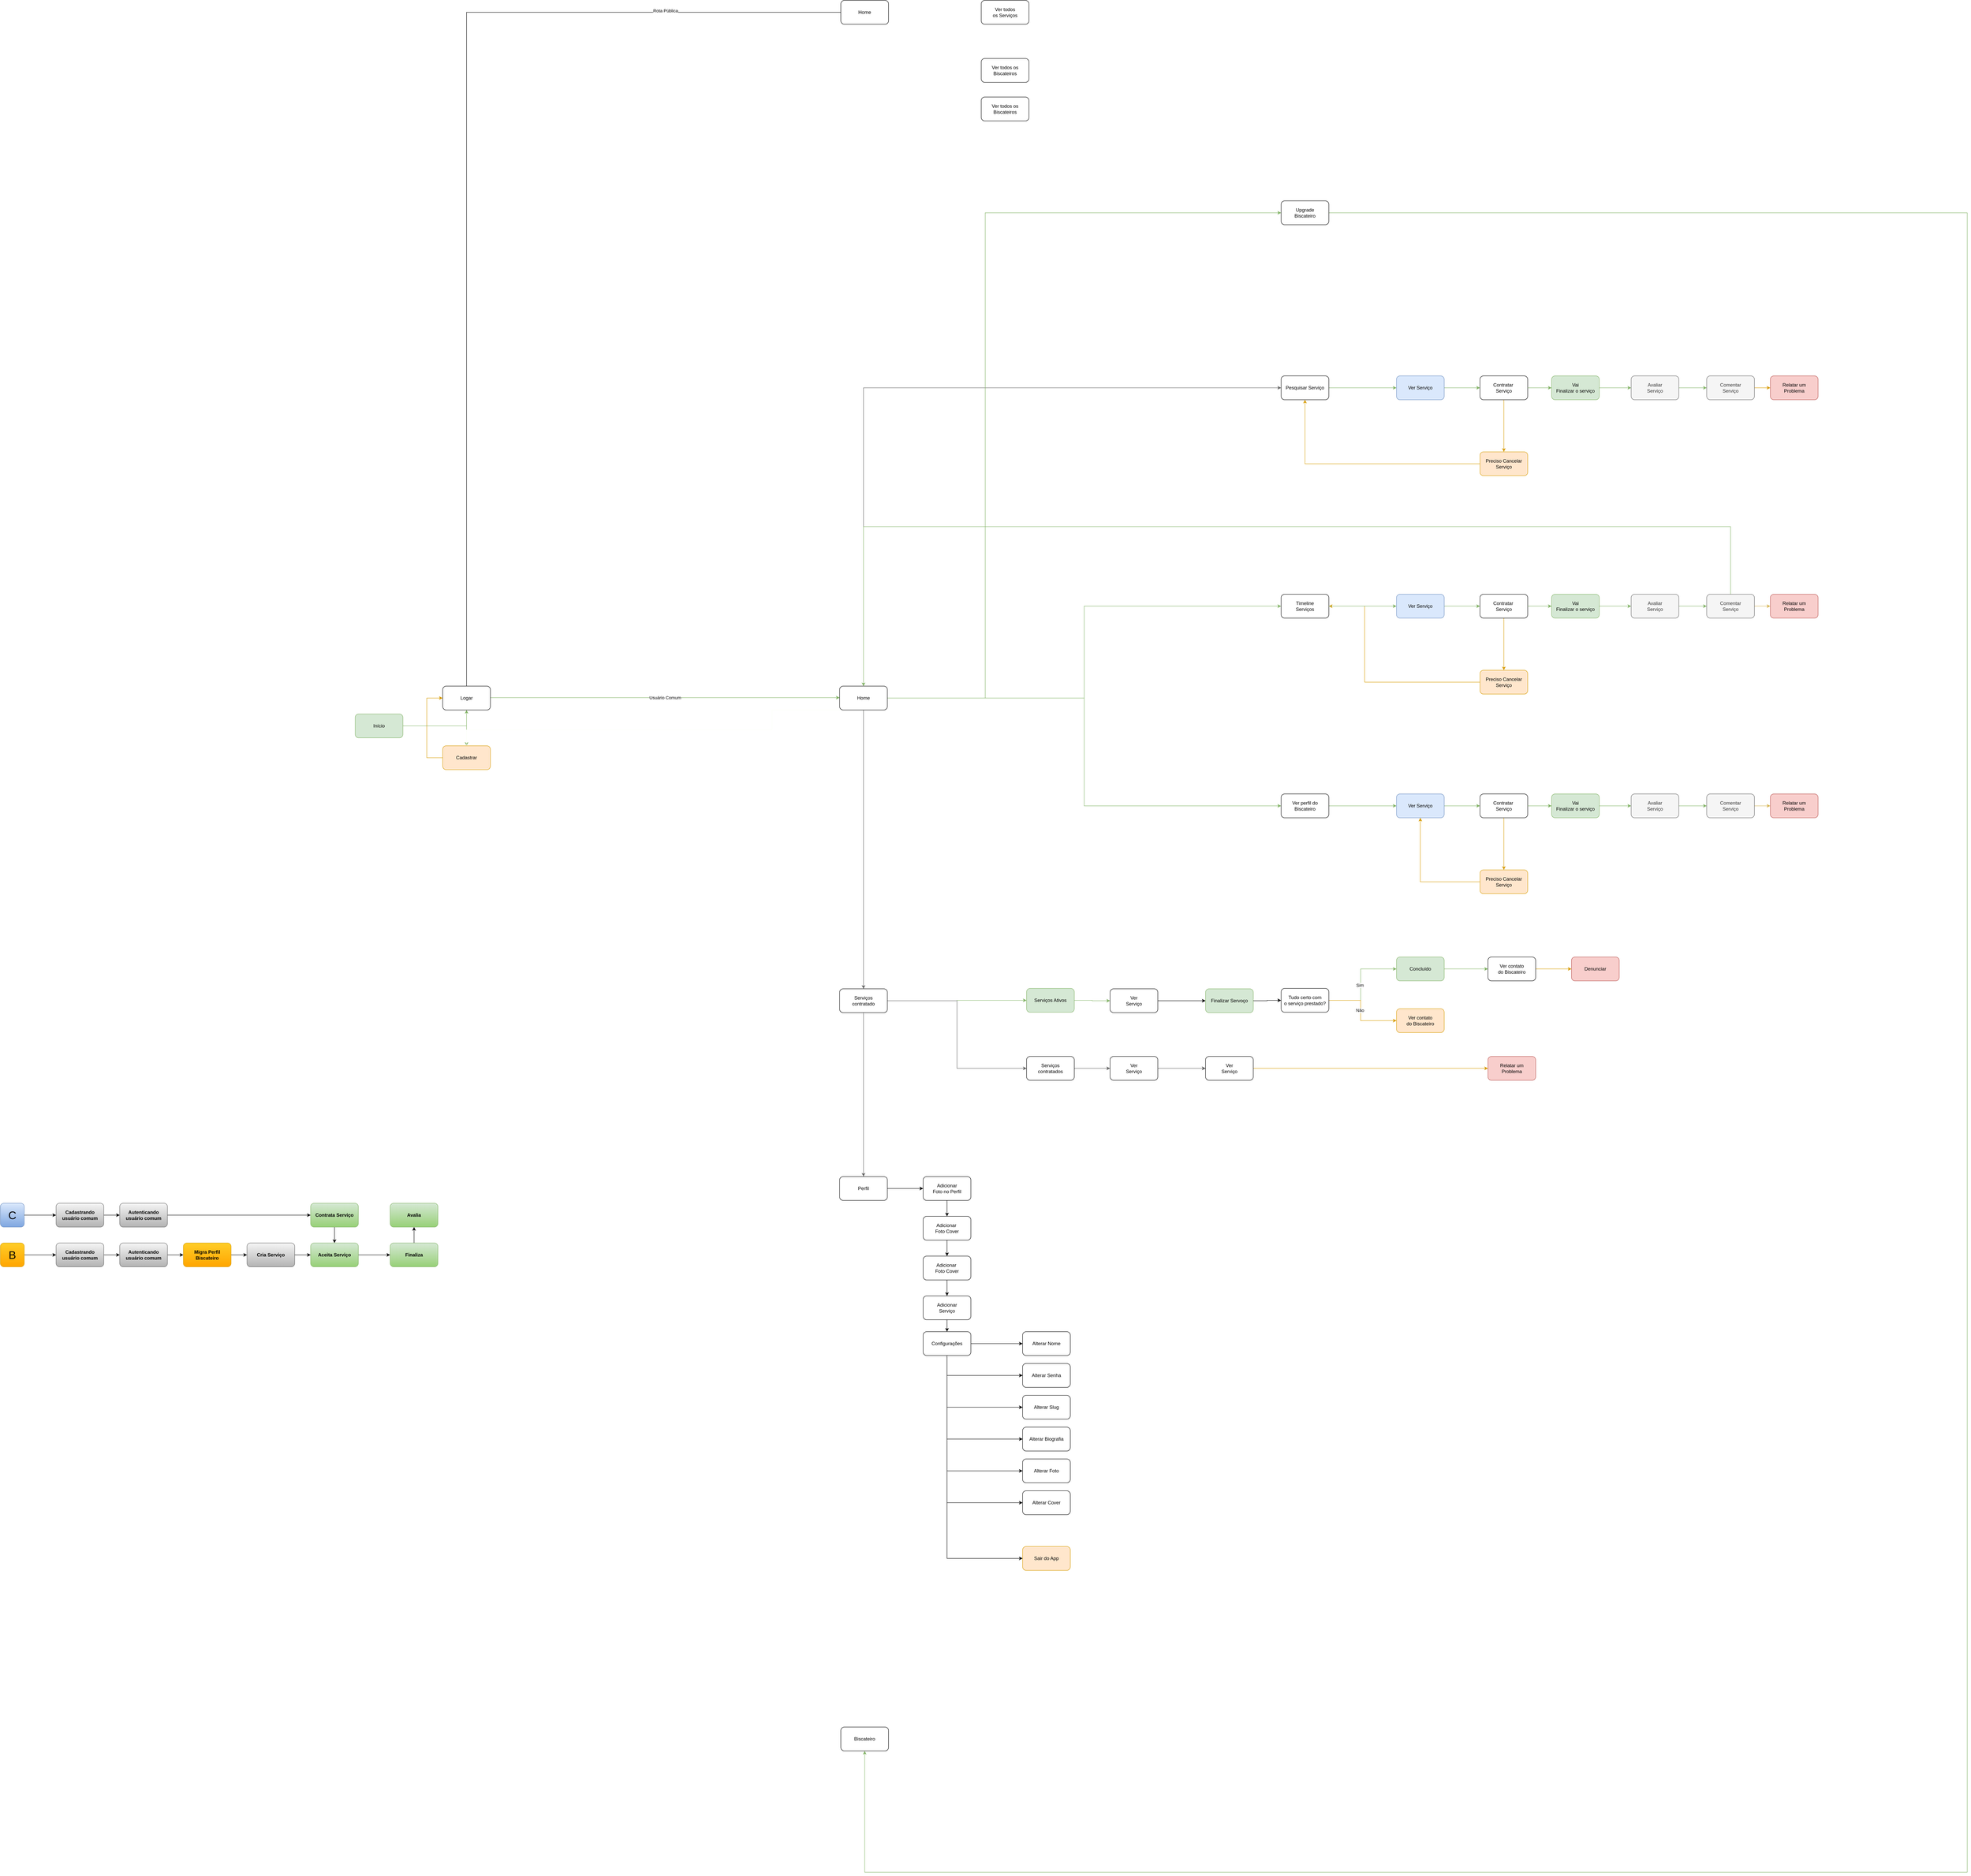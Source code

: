 <mxfile version="24.8.2">
  <diagram name="Página-1" id="fsubQwPEwLp5UiBFL4gB">
    <mxGraphModel dx="2997" dy="2297" grid="1" gridSize="10" guides="1" tooltips="1" connect="1" arrows="1" fold="1" page="0" pageScale="1" pageWidth="827" pageHeight="1169" background="#ffffff" math="0" shadow="0">
      <root>
        <mxCell id="0" />
        <mxCell id="1" parent="0" />
        <mxCell id="1jAVJrhePYpuvby0Juwp-6" style="edgeStyle=orthogonalEdgeStyle;rounded=0;orthogonalLoop=1;jettySize=auto;html=1;fillColor=#d5e8d4;strokeColor=#82b366;" edge="1" parent="1" source="1jAVJrhePYpuvby0Juwp-3" target="1jAVJrhePYpuvby0Juwp-5">
          <mxGeometry relative="1" as="geometry" />
        </mxCell>
        <mxCell id="1jAVJrhePYpuvby0Juwp-3" value="Início" style="rounded=1;whiteSpace=wrap;html=1;fillColor=#d5e8d4;strokeColor=#82b366;" vertex="1" parent="1">
          <mxGeometry x="-488" y="510" width="120" height="60" as="geometry" />
        </mxCell>
        <mxCell id="1jAVJrhePYpuvby0Juwp-8" style="edgeStyle=orthogonalEdgeStyle;rounded=0;orthogonalLoop=1;jettySize=auto;html=1;entryX=0.5;entryY=0;entryDx=0;entryDy=0;fillColor=#d5e8d4;strokeColor=#82b366;" edge="1" parent="1" source="1jAVJrhePYpuvby0Juwp-5" target="1jAVJrhePYpuvby0Juwp-7">
          <mxGeometry relative="1" as="geometry" />
        </mxCell>
        <mxCell id="1jAVJrhePYpuvby0Juwp-10" style="edgeStyle=orthogonalEdgeStyle;rounded=0;orthogonalLoop=1;jettySize=auto;html=1;fillColor=#d5e8d4;strokeColor=#82b366;" edge="1" parent="1" source="1jAVJrhePYpuvby0Juwp-5" target="1jAVJrhePYpuvby0Juwp-9">
          <mxGeometry relative="1" as="geometry">
            <Array as="points">
              <mxPoint x="460" y="469" />
              <mxPoint x="460" y="469" />
            </Array>
          </mxGeometry>
        </mxCell>
        <mxCell id="1jAVJrhePYpuvby0Juwp-154" value="Text" style="edgeLabel;html=1;align=center;verticalAlign=middle;resizable=0;points=[];" vertex="1" connectable="0" parent="1jAVJrhePYpuvby0Juwp-10">
          <mxGeometry x="-0.001" y="-2" relative="1" as="geometry">
            <mxPoint y="-4" as="offset" />
          </mxGeometry>
        </mxCell>
        <mxCell id="1jAVJrhePYpuvby0Juwp-155" value="Usuário Comum" style="edgeLabel;html=1;align=center;verticalAlign=middle;resizable=0;points=[];" vertex="1" connectable="0" parent="1jAVJrhePYpuvby0Juwp-10">
          <mxGeometry x="-0.001" relative="1" as="geometry">
            <mxPoint as="offset" />
          </mxGeometry>
        </mxCell>
        <mxCell id="1jAVJrhePYpuvby0Juwp-156" style="edgeStyle=orthogonalEdgeStyle;rounded=0;orthogonalLoop=1;jettySize=auto;html=1;entryX=0.5;entryY=1;entryDx=0;entryDy=0;" edge="1" parent="1" source="1jAVJrhePYpuvby0Juwp-5" target="1jAVJrhePYpuvby0Juwp-151">
          <mxGeometry relative="1" as="geometry">
            <Array as="points">
              <mxPoint x="-208" y="-1254" />
              <mxPoint x="793" y="-1254" />
            </Array>
          </mxGeometry>
        </mxCell>
        <mxCell id="1jAVJrhePYpuvby0Juwp-157" value="Rota Pública" style="edgeLabel;html=1;align=center;verticalAlign=middle;resizable=0;points=[];" vertex="1" connectable="0" parent="1jAVJrhePYpuvby0Juwp-156">
          <mxGeometry x="0.609" y="4" relative="1" as="geometry">
            <mxPoint x="1" as="offset" />
          </mxGeometry>
        </mxCell>
        <mxCell id="1jAVJrhePYpuvby0Juwp-5" value="Logar" style="rounded=1;whiteSpace=wrap;html=1;" vertex="1" parent="1">
          <mxGeometry x="-268" y="440" width="120" height="60" as="geometry" />
        </mxCell>
        <mxCell id="1jAVJrhePYpuvby0Juwp-46" style="edgeStyle=orthogonalEdgeStyle;rounded=0;orthogonalLoop=1;jettySize=auto;html=1;fillColor=#ffe6cc;strokeColor=#d79b00;" edge="1" parent="1" source="1jAVJrhePYpuvby0Juwp-7" target="1jAVJrhePYpuvby0Juwp-5">
          <mxGeometry relative="1" as="geometry">
            <Array as="points">
              <mxPoint x="-308" y="620" />
              <mxPoint x="-308" y="470" />
            </Array>
          </mxGeometry>
        </mxCell>
        <mxCell id="1jAVJrhePYpuvby0Juwp-144" style="edgeStyle=orthogonalEdgeStyle;rounded=0;orthogonalLoop=1;jettySize=auto;html=1;entryX=0.5;entryY=1;entryDx=0;entryDy=0;strokeColor=#FBFFF7;" edge="1" parent="1" source="1jAVJrhePYpuvby0Juwp-7" target="1jAVJrhePYpuvby0Juwp-9">
          <mxGeometry relative="1" as="geometry">
            <Array as="points">
              <mxPoint x="560" y="550" />
              <mxPoint x="560" y="500" />
            </Array>
          </mxGeometry>
        </mxCell>
        <mxCell id="1jAVJrhePYpuvby0Juwp-7" value="Cadastrar" style="rounded=1;whiteSpace=wrap;html=1;fillColor=#ffe6cc;strokeColor=#d79b00;" vertex="1" parent="1">
          <mxGeometry x="-268" y="590" width="120" height="60" as="geometry" />
        </mxCell>
        <mxCell id="1jAVJrhePYpuvby0Juwp-45" style="edgeStyle=orthogonalEdgeStyle;rounded=0;orthogonalLoop=1;jettySize=auto;html=1;entryX=0;entryY=0.5;entryDx=0;entryDy=0;fillColor=#d5e8d4;strokeColor=#82b366;" edge="1" parent="1" source="1jAVJrhePYpuvby0Juwp-9" target="1jAVJrhePYpuvby0Juwp-11">
          <mxGeometry relative="1" as="geometry" />
        </mxCell>
        <mxCell id="1jAVJrhePYpuvby0Juwp-87" style="edgeStyle=orthogonalEdgeStyle;rounded=0;orthogonalLoop=1;jettySize=auto;html=1;fillColor=#f5f5f5;strokeColor=#666666;" edge="1" parent="1" source="1jAVJrhePYpuvby0Juwp-9" target="1jAVJrhePYpuvby0Juwp-73">
          <mxGeometry relative="1" as="geometry">
            <Array as="points">
              <mxPoint x="790" y="-310" />
            </Array>
          </mxGeometry>
        </mxCell>
        <mxCell id="1jAVJrhePYpuvby0Juwp-109" style="edgeStyle=orthogonalEdgeStyle;rounded=0;orthogonalLoop=1;jettySize=auto;html=1;entryX=0;entryY=0.5;entryDx=0;entryDy=0;fillColor=#d5e8d4;strokeColor=#82b366;" edge="1" parent="1" source="1jAVJrhePYpuvby0Juwp-9" target="1jAVJrhePYpuvby0Juwp-94">
          <mxGeometry relative="1" as="geometry" />
        </mxCell>
        <mxCell id="1jAVJrhePYpuvby0Juwp-114" style="edgeStyle=orthogonalEdgeStyle;rounded=0;orthogonalLoop=1;jettySize=auto;html=1;fillColor=#f5f5f5;strokeColor=#666666;" edge="1" parent="1" source="1jAVJrhePYpuvby0Juwp-9" target="1jAVJrhePYpuvby0Juwp-12">
          <mxGeometry relative="1" as="geometry" />
        </mxCell>
        <mxCell id="1jAVJrhePYpuvby0Juwp-147" style="edgeStyle=orthogonalEdgeStyle;rounded=0;orthogonalLoop=1;jettySize=auto;html=1;fillColor=#d5e8d4;strokeColor=#82b366;" edge="1" parent="1" source="1jAVJrhePYpuvby0Juwp-9" target="1jAVJrhePYpuvby0Juwp-146">
          <mxGeometry relative="1" as="geometry">
            <Array as="points">
              <mxPoint x="1096" y="470" />
              <mxPoint x="1096" y="-750" />
            </Array>
          </mxGeometry>
        </mxCell>
        <mxCell id="1jAVJrhePYpuvby0Juwp-9" value="Home" style="rounded=1;whiteSpace=wrap;html=1;" vertex="1" parent="1">
          <mxGeometry x="730" y="440" width="120" height="60" as="geometry" />
        </mxCell>
        <mxCell id="1jAVJrhePYpuvby0Juwp-11" value="Timeline&lt;div&gt;Serviços&lt;/div&gt;" style="rounded=1;whiteSpace=wrap;html=1;" vertex="1" parent="1">
          <mxGeometry x="1840" y="209" width="120" height="60" as="geometry" />
        </mxCell>
        <mxCell id="1jAVJrhePYpuvby0Juwp-44" style="edgeStyle=orthogonalEdgeStyle;rounded=0;orthogonalLoop=1;jettySize=auto;html=1;entryX=0.5;entryY=0;entryDx=0;entryDy=0;fillColor=#f5f5f5;strokeColor=#666666;" edge="1" parent="1" source="1jAVJrhePYpuvby0Juwp-12" target="1jAVJrhePYpuvby0Juwp-13">
          <mxGeometry relative="1" as="geometry" />
        </mxCell>
        <mxCell id="1jAVJrhePYpuvby0Juwp-123" style="edgeStyle=orthogonalEdgeStyle;rounded=0;orthogonalLoop=1;jettySize=auto;html=1;fillColor=#d5e8d4;strokeColor=#82b366;" edge="1" parent="1" source="1jAVJrhePYpuvby0Juwp-12" target="1jAVJrhePYpuvby0Juwp-121">
          <mxGeometry relative="1" as="geometry" />
        </mxCell>
        <mxCell id="1jAVJrhePYpuvby0Juwp-128" style="edgeStyle=orthogonalEdgeStyle;rounded=0;orthogonalLoop=1;jettySize=auto;html=1;entryX=0;entryY=0.5;entryDx=0;entryDy=0;fillColor=#f5f5f5;strokeColor=#666666;" edge="1" parent="1" source="1jAVJrhePYpuvby0Juwp-12" target="1jAVJrhePYpuvby0Juwp-122">
          <mxGeometry relative="1" as="geometry" />
        </mxCell>
        <mxCell id="1jAVJrhePYpuvby0Juwp-12" value="Serviços&lt;div&gt;contratado&lt;/div&gt;" style="rounded=1;whiteSpace=wrap;html=1;" vertex="1" parent="1">
          <mxGeometry x="730" y="1201" width="120" height="60" as="geometry" />
        </mxCell>
        <mxCell id="1jAVJrhePYpuvby0Juwp-20" style="edgeStyle=orthogonalEdgeStyle;rounded=0;orthogonalLoop=1;jettySize=auto;html=1;" edge="1" parent="1" source="1jAVJrhePYpuvby0Juwp-13" target="1jAVJrhePYpuvby0Juwp-16">
          <mxGeometry relative="1" as="geometry" />
        </mxCell>
        <mxCell id="1jAVJrhePYpuvby0Juwp-13" value="Perfil" style="rounded=1;whiteSpace=wrap;html=1;" vertex="1" parent="1">
          <mxGeometry x="730" y="1673" width="120" height="60" as="geometry" />
        </mxCell>
        <mxCell id="1jAVJrhePYpuvby0Juwp-33" style="edgeStyle=orthogonalEdgeStyle;rounded=0;orthogonalLoop=1;jettySize=auto;html=1;fillColor=#d5e8d4;strokeColor=#82b366;" edge="1" parent="1" source="1jAVJrhePYpuvby0Juwp-69" target="1jAVJrhePYpuvby0Juwp-32">
          <mxGeometry relative="1" as="geometry" />
        </mxCell>
        <mxCell id="1jAVJrhePYpuvby0Juwp-112" style="edgeStyle=orthogonalEdgeStyle;rounded=0;orthogonalLoop=1;jettySize=auto;html=1;fillColor=#ffe6cc;strokeColor=#d79b00;" edge="1" parent="1" source="1jAVJrhePYpuvby0Juwp-14" target="1jAVJrhePYpuvby0Juwp-15">
          <mxGeometry relative="1" as="geometry" />
        </mxCell>
        <mxCell id="1jAVJrhePYpuvby0Juwp-14" value="Contratar&amp;nbsp;&lt;div&gt;Serviço&lt;/div&gt;" style="rounded=1;whiteSpace=wrap;html=1;" vertex="1" parent="1">
          <mxGeometry x="2340" y="209" width="120" height="60" as="geometry" />
        </mxCell>
        <mxCell id="1jAVJrhePYpuvby0Juwp-29" style="edgeStyle=orthogonalEdgeStyle;rounded=0;orthogonalLoop=1;jettySize=auto;html=1;fillColor=#ffe6cc;strokeColor=#d79b00;" edge="1" parent="1" source="1jAVJrhePYpuvby0Juwp-15" target="1jAVJrhePYpuvby0Juwp-11">
          <mxGeometry relative="1" as="geometry">
            <Array as="points">
              <mxPoint x="2050" y="430" />
              <mxPoint x="2050" y="239" />
            </Array>
          </mxGeometry>
        </mxCell>
        <mxCell id="1jAVJrhePYpuvby0Juwp-15" value="Preciso Cancelar&lt;div&gt;Serviço&lt;/div&gt;" style="rounded=1;whiteSpace=wrap;html=1;fillColor=#ffe6cc;strokeColor=#d79b00;" vertex="1" parent="1">
          <mxGeometry x="2340" y="400" width="120" height="60" as="geometry" />
        </mxCell>
        <mxCell id="1jAVJrhePYpuvby0Juwp-16" value="Adicionar&lt;div&gt;Foto&amp;nbsp;&lt;span style=&quot;background-color: initial;&quot;&gt;no Perfil&lt;/span&gt;&lt;/div&gt;" style="rounded=1;whiteSpace=wrap;html=1;" vertex="1" parent="1">
          <mxGeometry x="940" y="1673" width="120" height="60" as="geometry" />
        </mxCell>
        <mxCell id="1jAVJrhePYpuvby0Juwp-17" value="Alterar Biografia" style="rounded=1;whiteSpace=wrap;html=1;" vertex="1" parent="1">
          <mxGeometry x="1190" y="2303" width="120" height="60" as="geometry" />
        </mxCell>
        <mxCell id="1jAVJrhePYpuvby0Juwp-19" value="Sair do App" style="rounded=1;whiteSpace=wrap;html=1;fillColor=#ffe6cc;strokeColor=#d79b00;" vertex="1" parent="1">
          <mxGeometry x="1190" y="2603" width="120" height="60" as="geometry" />
        </mxCell>
        <mxCell id="1jAVJrhePYpuvby0Juwp-24" style="edgeStyle=orthogonalEdgeStyle;rounded=0;orthogonalLoop=1;jettySize=auto;html=1;entryX=0;entryY=0.5;entryDx=0;entryDy=0;fillColor=#d5e8d4;strokeColor=#82b366;" edge="1" parent="1" source="1jAVJrhePYpuvby0Juwp-71" target="1jAVJrhePYpuvby0Juwp-14">
          <mxGeometry relative="1" as="geometry">
            <mxPoint x="2260" y="239" as="targetPoint" />
          </mxGeometry>
        </mxCell>
        <mxCell id="1jAVJrhePYpuvby0Juwp-35" style="edgeStyle=orthogonalEdgeStyle;rounded=0;orthogonalLoop=1;jettySize=auto;html=1;fillColor=#d5e8d4;strokeColor=#82b366;" edge="1" parent="1" source="1jAVJrhePYpuvby0Juwp-32" target="1jAVJrhePYpuvby0Juwp-34">
          <mxGeometry relative="1" as="geometry" />
        </mxCell>
        <mxCell id="1jAVJrhePYpuvby0Juwp-32" value="Avaliar&lt;div&gt;Serviço&lt;/div&gt;" style="rounded=1;whiteSpace=wrap;html=1;fillColor=#f5f5f5;fontColor=#333333;strokeColor=#666666;" vertex="1" parent="1">
          <mxGeometry x="2720" y="209" width="120" height="60" as="geometry" />
        </mxCell>
        <mxCell id="1jAVJrhePYpuvby0Juwp-39" style="edgeStyle=orthogonalEdgeStyle;rounded=0;orthogonalLoop=1;jettySize=auto;html=1;fillColor=#fff2cc;strokeColor=#d6b656;" edge="1" parent="1" source="1jAVJrhePYpuvby0Juwp-34" target="1jAVJrhePYpuvby0Juwp-38">
          <mxGeometry relative="1" as="geometry" />
        </mxCell>
        <mxCell id="1jAVJrhePYpuvby0Juwp-40" style="edgeStyle=orthogonalEdgeStyle;rounded=0;orthogonalLoop=1;jettySize=auto;html=1;fillColor=#d5e8d4;strokeColor=#82b366;" edge="1" parent="1" source="1jAVJrhePYpuvby0Juwp-34" target="1jAVJrhePYpuvby0Juwp-9">
          <mxGeometry relative="1" as="geometry">
            <Array as="points">
              <mxPoint x="1580" y="39" />
              <mxPoint x="570" y="39" />
            </Array>
          </mxGeometry>
        </mxCell>
        <mxCell id="1jAVJrhePYpuvby0Juwp-34" value="Comentar&lt;div&gt;Serviço&lt;/div&gt;" style="rounded=1;whiteSpace=wrap;html=1;fillColor=#f5f5f5;fontColor=#333333;strokeColor=#666666;" vertex="1" parent="1">
          <mxGeometry x="2910" y="209" width="120" height="60" as="geometry" />
        </mxCell>
        <mxCell id="1jAVJrhePYpuvby0Juwp-36" value="Relatar um&lt;div&gt;Problema&lt;/div&gt;" style="rounded=1;whiteSpace=wrap;html=1;fillColor=#f8cecc;strokeColor=#b85450;" vertex="1" parent="1">
          <mxGeometry x="2360" y="1371" width="120" height="60" as="geometry" />
        </mxCell>
        <mxCell id="1jAVJrhePYpuvby0Juwp-38" value="Relatar um&lt;div&gt;Problema&lt;/div&gt;" style="rounded=1;whiteSpace=wrap;html=1;fillColor=#f8cecc;strokeColor=#b85450;" vertex="1" parent="1">
          <mxGeometry x="3070" y="209" width="120" height="60" as="geometry" />
        </mxCell>
        <mxCell id="1jAVJrhePYpuvby0Juwp-50" style="edgeStyle=orthogonalEdgeStyle;rounded=0;orthogonalLoop=1;jettySize=auto;html=1;" edge="1" parent="1" source="1jAVJrhePYpuvby0Juwp-47" target="1jAVJrhePYpuvby0Juwp-49">
          <mxGeometry relative="1" as="geometry" />
        </mxCell>
        <mxCell id="1jAVJrhePYpuvby0Juwp-47" value="Adicionar&amp;nbsp;&lt;div&gt;Foto&amp;nbsp;&lt;span style=&quot;background-color: initial;&quot;&gt;Cover&lt;/span&gt;&lt;/div&gt;" style="rounded=1;whiteSpace=wrap;html=1;" vertex="1" parent="1">
          <mxGeometry x="940" y="1773" width="120" height="60" as="geometry" />
        </mxCell>
        <mxCell id="1jAVJrhePYpuvby0Juwp-48" style="edgeStyle=orthogonalEdgeStyle;rounded=0;orthogonalLoop=1;jettySize=auto;html=1;" edge="1" parent="1" source="1jAVJrhePYpuvby0Juwp-16">
          <mxGeometry relative="1" as="geometry">
            <mxPoint x="1000" y="1773" as="targetPoint" />
          </mxGeometry>
        </mxCell>
        <mxCell id="1jAVJrhePYpuvby0Juwp-52" style="edgeStyle=orthogonalEdgeStyle;rounded=0;orthogonalLoop=1;jettySize=auto;html=1;" edge="1" parent="1" source="1jAVJrhePYpuvby0Juwp-49" target="1jAVJrhePYpuvby0Juwp-51">
          <mxGeometry relative="1" as="geometry" />
        </mxCell>
        <mxCell id="1jAVJrhePYpuvby0Juwp-49" value="Adicionar&amp;nbsp;&lt;div&gt;Foto&amp;nbsp;&lt;span style=&quot;background-color: initial;&quot;&gt;Cover&lt;/span&gt;&lt;/div&gt;" style="rounded=1;whiteSpace=wrap;html=1;" vertex="1" parent="1">
          <mxGeometry x="940" y="1873" width="120" height="60" as="geometry" />
        </mxCell>
        <mxCell id="1jAVJrhePYpuvby0Juwp-54" style="edgeStyle=orthogonalEdgeStyle;rounded=0;orthogonalLoop=1;jettySize=auto;html=1;" edge="1" parent="1" source="1jAVJrhePYpuvby0Juwp-51" target="1jAVJrhePYpuvby0Juwp-53">
          <mxGeometry relative="1" as="geometry" />
        </mxCell>
        <mxCell id="1jAVJrhePYpuvby0Juwp-51" value="Adicionar&lt;div&gt;Serviço&lt;/div&gt;" style="rounded=1;whiteSpace=wrap;html=1;" vertex="1" parent="1">
          <mxGeometry x="940" y="1973" width="120" height="60" as="geometry" />
        </mxCell>
        <mxCell id="1jAVJrhePYpuvby0Juwp-61" style="edgeStyle=orthogonalEdgeStyle;rounded=0;orthogonalLoop=1;jettySize=auto;html=1;entryX=0;entryY=0.5;entryDx=0;entryDy=0;" edge="1" parent="1" source="1jAVJrhePYpuvby0Juwp-53" target="1jAVJrhePYpuvby0Juwp-56">
          <mxGeometry relative="1" as="geometry" />
        </mxCell>
        <mxCell id="1jAVJrhePYpuvby0Juwp-62" style="edgeStyle=orthogonalEdgeStyle;rounded=0;orthogonalLoop=1;jettySize=auto;html=1;" edge="1" parent="1" source="1jAVJrhePYpuvby0Juwp-53" target="1jAVJrhePYpuvby0Juwp-57">
          <mxGeometry relative="1" as="geometry">
            <mxPoint x="1000" y="2183" as="targetPoint" />
            <Array as="points">
              <mxPoint x="1000" y="2173" />
            </Array>
          </mxGeometry>
        </mxCell>
        <mxCell id="1jAVJrhePYpuvby0Juwp-63" style="edgeStyle=orthogonalEdgeStyle;rounded=0;orthogonalLoop=1;jettySize=auto;html=1;" edge="1" parent="1" source="1jAVJrhePYpuvby0Juwp-53" target="1jAVJrhePYpuvby0Juwp-55">
          <mxGeometry relative="1" as="geometry">
            <Array as="points">
              <mxPoint x="1000" y="2253" />
            </Array>
          </mxGeometry>
        </mxCell>
        <mxCell id="1jAVJrhePYpuvby0Juwp-64" style="edgeStyle=orthogonalEdgeStyle;rounded=0;orthogonalLoop=1;jettySize=auto;html=1;" edge="1" parent="1" source="1jAVJrhePYpuvby0Juwp-53" target="1jAVJrhePYpuvby0Juwp-17">
          <mxGeometry relative="1" as="geometry">
            <Array as="points">
              <mxPoint x="1000" y="2333" />
            </Array>
          </mxGeometry>
        </mxCell>
        <mxCell id="1jAVJrhePYpuvby0Juwp-65" style="edgeStyle=orthogonalEdgeStyle;rounded=0;orthogonalLoop=1;jettySize=auto;html=1;" edge="1" parent="1" source="1jAVJrhePYpuvby0Juwp-53" target="1jAVJrhePYpuvby0Juwp-58">
          <mxGeometry relative="1" as="geometry">
            <Array as="points">
              <mxPoint x="1000" y="2413" />
            </Array>
          </mxGeometry>
        </mxCell>
        <mxCell id="1jAVJrhePYpuvby0Juwp-66" style="edgeStyle=orthogonalEdgeStyle;rounded=0;orthogonalLoop=1;jettySize=auto;html=1;" edge="1" parent="1" source="1jAVJrhePYpuvby0Juwp-53" target="1jAVJrhePYpuvby0Juwp-59">
          <mxGeometry relative="1" as="geometry">
            <Array as="points">
              <mxPoint x="1000" y="2493" />
            </Array>
          </mxGeometry>
        </mxCell>
        <mxCell id="1jAVJrhePYpuvby0Juwp-67" style="edgeStyle=orthogonalEdgeStyle;rounded=0;orthogonalLoop=1;jettySize=auto;html=1;" edge="1" parent="1" source="1jAVJrhePYpuvby0Juwp-53" target="1jAVJrhePYpuvby0Juwp-19">
          <mxGeometry relative="1" as="geometry">
            <Array as="points">
              <mxPoint x="1000" y="2633" />
            </Array>
          </mxGeometry>
        </mxCell>
        <mxCell id="1jAVJrhePYpuvby0Juwp-53" value="Configurações" style="rounded=1;whiteSpace=wrap;html=1;" vertex="1" parent="1">
          <mxGeometry x="940" y="2063" width="120" height="60" as="geometry" />
        </mxCell>
        <mxCell id="1jAVJrhePYpuvby0Juwp-55" value="Alterar Slug" style="rounded=1;whiteSpace=wrap;html=1;" vertex="1" parent="1">
          <mxGeometry x="1190" y="2223" width="120" height="60" as="geometry" />
        </mxCell>
        <mxCell id="1jAVJrhePYpuvby0Juwp-56" value="Alterar Nome" style="rounded=1;whiteSpace=wrap;html=1;" vertex="1" parent="1">
          <mxGeometry x="1190" y="2063" width="120" height="60" as="geometry" />
        </mxCell>
        <mxCell id="1jAVJrhePYpuvby0Juwp-57" value="Alterar Senha" style="rounded=1;whiteSpace=wrap;html=1;" vertex="1" parent="1">
          <mxGeometry x="1190" y="2143" width="120" height="60" as="geometry" />
        </mxCell>
        <mxCell id="1jAVJrhePYpuvby0Juwp-58" value="Alterar Foto" style="rounded=1;whiteSpace=wrap;html=1;" vertex="1" parent="1">
          <mxGeometry x="1190" y="2383" width="120" height="60" as="geometry" />
        </mxCell>
        <mxCell id="1jAVJrhePYpuvby0Juwp-59" value="Alterar Cover" style="rounded=1;whiteSpace=wrap;html=1;" vertex="1" parent="1">
          <mxGeometry x="1190" y="2463" width="120" height="60" as="geometry" />
        </mxCell>
        <mxCell id="1jAVJrhePYpuvby0Juwp-70" value="" style="edgeStyle=orthogonalEdgeStyle;rounded=0;orthogonalLoop=1;jettySize=auto;html=1;fillColor=#d5e8d4;strokeColor=#82b366;" edge="1" parent="1" source="1jAVJrhePYpuvby0Juwp-14" target="1jAVJrhePYpuvby0Juwp-69">
          <mxGeometry relative="1" as="geometry">
            <mxPoint x="2460" y="239" as="sourcePoint" />
            <mxPoint x="2720" y="239" as="targetPoint" />
          </mxGeometry>
        </mxCell>
        <mxCell id="1jAVJrhePYpuvby0Juwp-69" value="Vai&lt;div&gt;Finalizar o serviço&lt;/div&gt;" style="rounded=1;whiteSpace=wrap;html=1;fillColor=#d5e8d4;strokeColor=#82b366;" vertex="1" parent="1">
          <mxGeometry x="2520" y="209" width="120" height="60" as="geometry" />
        </mxCell>
        <mxCell id="1jAVJrhePYpuvby0Juwp-72" value="" style="edgeStyle=orthogonalEdgeStyle;rounded=0;orthogonalLoop=1;jettySize=auto;html=1;entryX=0;entryY=0.5;entryDx=0;entryDy=0;fillColor=#d5e8d4;strokeColor=#82b366;" edge="1" parent="1" source="1jAVJrhePYpuvby0Juwp-11" target="1jAVJrhePYpuvby0Juwp-71">
          <mxGeometry relative="1" as="geometry">
            <mxPoint x="1960" y="239" as="sourcePoint" />
            <mxPoint x="2240" y="239" as="targetPoint" />
          </mxGeometry>
        </mxCell>
        <mxCell id="1jAVJrhePYpuvby0Juwp-71" value="Ver Serviço" style="rounded=1;whiteSpace=wrap;html=1;fillColor=#dae8fc;strokeColor=#6c8ebf;" vertex="1" parent="1">
          <mxGeometry x="2130" y="209" width="120" height="60" as="geometry" />
        </mxCell>
        <mxCell id="1jAVJrhePYpuvby0Juwp-89" style="edgeStyle=orthogonalEdgeStyle;rounded=0;orthogonalLoop=1;jettySize=auto;html=1;fillColor=#d5e8d4;strokeColor=#82b366;" edge="1" parent="1" source="1jAVJrhePYpuvby0Juwp-73" target="1jAVJrhePYpuvby0Juwp-86">
          <mxGeometry relative="1" as="geometry" />
        </mxCell>
        <mxCell id="1jAVJrhePYpuvby0Juwp-73" value="Pesquisar Serviço" style="rounded=1;whiteSpace=wrap;html=1;" vertex="1" parent="1">
          <mxGeometry x="1840" y="-340" width="120" height="60" as="geometry" />
        </mxCell>
        <mxCell id="1jAVJrhePYpuvby0Juwp-74" style="edgeStyle=orthogonalEdgeStyle;rounded=0;orthogonalLoop=1;jettySize=auto;html=1;fillColor=#d5e8d4;strokeColor=#82b366;" edge="1" parent="1" source="1jAVJrhePYpuvby0Juwp-85" target="1jAVJrhePYpuvby0Juwp-80">
          <mxGeometry relative="1" as="geometry" />
        </mxCell>
        <mxCell id="1jAVJrhePYpuvby0Juwp-92" style="edgeStyle=orthogonalEdgeStyle;rounded=0;orthogonalLoop=1;jettySize=auto;html=1;fillColor=#ffe6cc;strokeColor=#d79b00;" edge="1" parent="1" source="1jAVJrhePYpuvby0Juwp-75" target="1jAVJrhePYpuvby0Juwp-76">
          <mxGeometry relative="1" as="geometry" />
        </mxCell>
        <mxCell id="1jAVJrhePYpuvby0Juwp-75" value="Contratar&amp;nbsp;&lt;div&gt;Serviço&lt;/div&gt;" style="rounded=1;whiteSpace=wrap;html=1;" vertex="1" parent="1">
          <mxGeometry x="2340" y="-340" width="120" height="60" as="geometry" />
        </mxCell>
        <mxCell id="1jAVJrhePYpuvby0Juwp-90" style="edgeStyle=orthogonalEdgeStyle;rounded=0;orthogonalLoop=1;jettySize=auto;html=1;entryX=0.5;entryY=1;entryDx=0;entryDy=0;fillColor=#ffe6cc;strokeColor=#d79b00;" edge="1" parent="1" source="1jAVJrhePYpuvby0Juwp-76" target="1jAVJrhePYpuvby0Juwp-73">
          <mxGeometry relative="1" as="geometry" />
        </mxCell>
        <mxCell id="1jAVJrhePYpuvby0Juwp-76" value="Preciso Cancelar&lt;div&gt;Serviço&lt;/div&gt;" style="rounded=1;whiteSpace=wrap;html=1;fillColor=#ffe6cc;strokeColor=#d79b00;" vertex="1" parent="1">
          <mxGeometry x="2340" y="-149" width="120" height="60" as="geometry" />
        </mxCell>
        <mxCell id="1jAVJrhePYpuvby0Juwp-77" style="edgeStyle=orthogonalEdgeStyle;rounded=0;orthogonalLoop=1;jettySize=auto;html=1;entryX=0;entryY=0.5;entryDx=0;entryDy=0;fillColor=#d5e8d4;strokeColor=#82b366;" edge="1" parent="1" source="1jAVJrhePYpuvby0Juwp-86" target="1jAVJrhePYpuvby0Juwp-75">
          <mxGeometry relative="1" as="geometry">
            <mxPoint x="2260" y="-310" as="targetPoint" />
          </mxGeometry>
        </mxCell>
        <mxCell id="1jAVJrhePYpuvby0Juwp-79" style="edgeStyle=orthogonalEdgeStyle;rounded=0;orthogonalLoop=1;jettySize=auto;html=1;fillColor=#d5e8d4;strokeColor=#82b366;" edge="1" parent="1" source="1jAVJrhePYpuvby0Juwp-80" target="1jAVJrhePYpuvby0Juwp-82">
          <mxGeometry relative="1" as="geometry" />
        </mxCell>
        <mxCell id="1jAVJrhePYpuvby0Juwp-80" value="Avaliar&lt;div&gt;Serviço&lt;/div&gt;" style="rounded=1;whiteSpace=wrap;html=1;fillColor=#f5f5f5;fontColor=#333333;strokeColor=#666666;" vertex="1" parent="1">
          <mxGeometry x="2720" y="-340" width="120" height="60" as="geometry" />
        </mxCell>
        <mxCell id="1jAVJrhePYpuvby0Juwp-81" style="edgeStyle=orthogonalEdgeStyle;rounded=0;orthogonalLoop=1;jettySize=auto;html=1;fillColor=#ffe6cc;strokeColor=#d79b00;" edge="1" parent="1" source="1jAVJrhePYpuvby0Juwp-82" target="1jAVJrhePYpuvby0Juwp-83">
          <mxGeometry relative="1" as="geometry" />
        </mxCell>
        <mxCell id="1jAVJrhePYpuvby0Juwp-82" value="Comentar&lt;div&gt;Serviço&lt;/div&gt;" style="rounded=1;whiteSpace=wrap;html=1;fillColor=#f5f5f5;fontColor=#333333;strokeColor=#666666;" vertex="1" parent="1">
          <mxGeometry x="2910" y="-340" width="120" height="60" as="geometry" />
        </mxCell>
        <mxCell id="1jAVJrhePYpuvby0Juwp-83" value="Relatar um&lt;div&gt;Problema&lt;/div&gt;" style="rounded=1;whiteSpace=wrap;html=1;fillColor=#f8cecc;strokeColor=#b85450;" vertex="1" parent="1">
          <mxGeometry x="3070" y="-340" width="120" height="60" as="geometry" />
        </mxCell>
        <mxCell id="1jAVJrhePYpuvby0Juwp-84" value="" style="edgeStyle=orthogonalEdgeStyle;rounded=0;orthogonalLoop=1;jettySize=auto;html=1;fillColor=#d5e8d4;strokeColor=#82b366;" edge="1" parent="1" source="1jAVJrhePYpuvby0Juwp-75" target="1jAVJrhePYpuvby0Juwp-85">
          <mxGeometry relative="1" as="geometry">
            <mxPoint x="2460" y="-310" as="sourcePoint" />
            <mxPoint x="2720" y="-310" as="targetPoint" />
          </mxGeometry>
        </mxCell>
        <mxCell id="1jAVJrhePYpuvby0Juwp-85" value="Vai&lt;div&gt;Finalizar o serviço&lt;/div&gt;" style="rounded=1;whiteSpace=wrap;html=1;fillColor=#d5e8d4;strokeColor=#82b366;" vertex="1" parent="1">
          <mxGeometry x="2520" y="-340" width="120" height="60" as="geometry" />
        </mxCell>
        <mxCell id="1jAVJrhePYpuvby0Juwp-86" value="Ver Serviço" style="rounded=1;whiteSpace=wrap;html=1;fillColor=#dae8fc;strokeColor=#6c8ebf;" vertex="1" parent="1">
          <mxGeometry x="2130" y="-340" width="120" height="60" as="geometry" />
        </mxCell>
        <mxCell id="1jAVJrhePYpuvby0Juwp-108" style="edgeStyle=orthogonalEdgeStyle;rounded=0;orthogonalLoop=1;jettySize=auto;html=1;fillColor=#d5e8d4;strokeColor=#82b366;" edge="1" parent="1" source="1jAVJrhePYpuvby0Juwp-94" target="1jAVJrhePYpuvby0Juwp-107">
          <mxGeometry relative="1" as="geometry" />
        </mxCell>
        <mxCell id="1jAVJrhePYpuvby0Juwp-94" value="Ver perfil do Biscateiro" style="rounded=1;whiteSpace=wrap;html=1;" vertex="1" parent="1">
          <mxGeometry x="1840" y="711" width="120" height="60" as="geometry" />
        </mxCell>
        <mxCell id="1jAVJrhePYpuvby0Juwp-95" style="edgeStyle=orthogonalEdgeStyle;rounded=0;orthogonalLoop=1;jettySize=auto;html=1;fillColor=#d5e8d4;strokeColor=#82b366;" edge="1" parent="1" source="1jAVJrhePYpuvby0Juwp-106" target="1jAVJrhePYpuvby0Juwp-101">
          <mxGeometry relative="1" as="geometry" />
        </mxCell>
        <mxCell id="1jAVJrhePYpuvby0Juwp-164" style="edgeStyle=orthogonalEdgeStyle;rounded=0;orthogonalLoop=1;jettySize=auto;html=1;fillColor=#ffe6cc;strokeColor=#d79b00;" edge="1" parent="1" source="1jAVJrhePYpuvby0Juwp-96" target="1jAVJrhePYpuvby0Juwp-97">
          <mxGeometry relative="1" as="geometry" />
        </mxCell>
        <mxCell id="1jAVJrhePYpuvby0Juwp-96" value="Contratar&amp;nbsp;&lt;div&gt;Serviço&lt;/div&gt;" style="rounded=1;whiteSpace=wrap;html=1;" vertex="1" parent="1">
          <mxGeometry x="2340" y="711" width="120" height="60" as="geometry" />
        </mxCell>
        <mxCell id="1jAVJrhePYpuvby0Juwp-163" style="edgeStyle=orthogonalEdgeStyle;rounded=0;orthogonalLoop=1;jettySize=auto;html=1;fillColor=#ffe6cc;strokeColor=#d79b00;" edge="1" parent="1" source="1jAVJrhePYpuvby0Juwp-97" target="1jAVJrhePYpuvby0Juwp-107">
          <mxGeometry relative="1" as="geometry" />
        </mxCell>
        <mxCell id="1jAVJrhePYpuvby0Juwp-97" value="Preciso Cancelar&lt;div&gt;Serviço&lt;/div&gt;" style="rounded=1;whiteSpace=wrap;html=1;fillColor=#ffe6cc;strokeColor=#d79b00;" vertex="1" parent="1">
          <mxGeometry x="2340" y="902" width="120" height="60" as="geometry" />
        </mxCell>
        <mxCell id="1jAVJrhePYpuvby0Juwp-98" style="edgeStyle=orthogonalEdgeStyle;rounded=0;orthogonalLoop=1;jettySize=auto;html=1;entryX=0;entryY=0.5;entryDx=0;entryDy=0;fillColor=#d5e8d4;strokeColor=#82b366;" edge="1" parent="1" source="1jAVJrhePYpuvby0Juwp-107" target="1jAVJrhePYpuvby0Juwp-96">
          <mxGeometry relative="1" as="geometry">
            <mxPoint x="2260" y="741" as="targetPoint" />
          </mxGeometry>
        </mxCell>
        <mxCell id="1jAVJrhePYpuvby0Juwp-100" style="edgeStyle=orthogonalEdgeStyle;rounded=0;orthogonalLoop=1;jettySize=auto;html=1;fillColor=#d5e8d4;strokeColor=#82b366;" edge="1" parent="1" source="1jAVJrhePYpuvby0Juwp-101" target="1jAVJrhePYpuvby0Juwp-103">
          <mxGeometry relative="1" as="geometry" />
        </mxCell>
        <mxCell id="1jAVJrhePYpuvby0Juwp-101" value="Avaliar&lt;div&gt;Serviço&lt;/div&gt;" style="rounded=1;whiteSpace=wrap;html=1;fillColor=#f5f5f5;fontColor=#333333;strokeColor=#666666;" vertex="1" parent="1">
          <mxGeometry x="2720" y="711" width="120" height="60" as="geometry" />
        </mxCell>
        <mxCell id="1jAVJrhePYpuvby0Juwp-102" style="edgeStyle=orthogonalEdgeStyle;rounded=0;orthogonalLoop=1;jettySize=auto;html=1;fillColor=#fff2cc;strokeColor=#d6b656;" edge="1" parent="1" source="1jAVJrhePYpuvby0Juwp-103" target="1jAVJrhePYpuvby0Juwp-104">
          <mxGeometry relative="1" as="geometry" />
        </mxCell>
        <mxCell id="1jAVJrhePYpuvby0Juwp-103" value="Comentar&lt;div&gt;Serviço&lt;/div&gt;" style="rounded=1;whiteSpace=wrap;html=1;fillColor=#f5f5f5;fontColor=#333333;strokeColor=#666666;" vertex="1" parent="1">
          <mxGeometry x="2910" y="711" width="120" height="60" as="geometry" />
        </mxCell>
        <mxCell id="1jAVJrhePYpuvby0Juwp-104" value="Relatar um&lt;div&gt;Problema&lt;/div&gt;" style="rounded=1;whiteSpace=wrap;html=1;fillColor=#f8cecc;strokeColor=#b85450;" vertex="1" parent="1">
          <mxGeometry x="3070" y="711" width="120" height="60" as="geometry" />
        </mxCell>
        <mxCell id="1jAVJrhePYpuvby0Juwp-105" value="" style="edgeStyle=orthogonalEdgeStyle;rounded=0;orthogonalLoop=1;jettySize=auto;html=1;fillColor=#d5e8d4;strokeColor=#82b366;" edge="1" parent="1" source="1jAVJrhePYpuvby0Juwp-96" target="1jAVJrhePYpuvby0Juwp-106">
          <mxGeometry relative="1" as="geometry">
            <mxPoint x="2460" y="741" as="sourcePoint" />
            <mxPoint x="2720" y="741" as="targetPoint" />
          </mxGeometry>
        </mxCell>
        <mxCell id="1jAVJrhePYpuvby0Juwp-106" value="Vai&lt;div&gt;Finalizar o serviço&lt;/div&gt;" style="rounded=1;whiteSpace=wrap;html=1;fillColor=#d5e8d4;strokeColor=#82b366;" vertex="1" parent="1">
          <mxGeometry x="2520" y="711" width="120" height="60" as="geometry" />
        </mxCell>
        <mxCell id="1jAVJrhePYpuvby0Juwp-107" value="Ver Serviço" style="rounded=1;whiteSpace=wrap;html=1;fillColor=#dae8fc;strokeColor=#6c8ebf;" vertex="1" parent="1">
          <mxGeometry x="2130" y="711" width="120" height="60" as="geometry" />
        </mxCell>
        <mxCell id="1jAVJrhePYpuvby0Juwp-130" style="edgeStyle=orthogonalEdgeStyle;rounded=0;orthogonalLoop=1;jettySize=auto;html=1;" edge="1" parent="1" source="1jAVJrhePYpuvby0Juwp-115" target="1jAVJrhePYpuvby0Juwp-116">
          <mxGeometry relative="1" as="geometry" />
        </mxCell>
        <mxCell id="1jAVJrhePYpuvby0Juwp-132" value="" style="edgeStyle=orthogonalEdgeStyle;rounded=0;orthogonalLoop=1;jettySize=auto;html=1;fillColor=#f5f5f5;strokeColor=#666666;" edge="1" parent="1" source="1jAVJrhePYpuvby0Juwp-115" target="1jAVJrhePYpuvby0Juwp-116">
          <mxGeometry relative="1" as="geometry" />
        </mxCell>
        <mxCell id="1jAVJrhePYpuvby0Juwp-115" value="Ver&lt;div&gt;Serviço&lt;/div&gt;" style="rounded=1;whiteSpace=wrap;html=1;" vertex="1" parent="1">
          <mxGeometry x="1410" y="1371" width="120" height="60" as="geometry" />
        </mxCell>
        <mxCell id="1jAVJrhePYpuvby0Juwp-131" style="edgeStyle=orthogonalEdgeStyle;rounded=0;orthogonalLoop=1;jettySize=auto;html=1;fillColor=#ffe6cc;strokeColor=#d79b00;" edge="1" parent="1" source="1jAVJrhePYpuvby0Juwp-116" target="1jAVJrhePYpuvby0Juwp-36">
          <mxGeometry relative="1" as="geometry" />
        </mxCell>
        <mxCell id="1jAVJrhePYpuvby0Juwp-116" value="Ver&lt;div&gt;Serviço&lt;/div&gt;" style="rounded=1;whiteSpace=wrap;html=1;" vertex="1" parent="1">
          <mxGeometry x="1650" y="1371" width="120" height="60" as="geometry" />
        </mxCell>
        <mxCell id="1jAVJrhePYpuvby0Juwp-141" style="edgeStyle=orthogonalEdgeStyle;rounded=0;orthogonalLoop=1;jettySize=auto;html=1;fillColor=#ffe6cc;strokeColor=#d79b00;" edge="1" parent="1" source="1jAVJrhePYpuvby0Juwp-117" target="1jAVJrhePYpuvby0Juwp-140">
          <mxGeometry relative="1" as="geometry" />
        </mxCell>
        <mxCell id="1jAVJrhePYpuvby0Juwp-117" value="Ver contato&lt;div&gt;do Biscateiro&lt;/div&gt;" style="rounded=1;whiteSpace=wrap;html=1;" vertex="1" parent="1">
          <mxGeometry x="2360" y="1121" width="120" height="60" as="geometry" />
        </mxCell>
        <mxCell id="1jAVJrhePYpuvby0Juwp-125" style="edgeStyle=orthogonalEdgeStyle;rounded=0;orthogonalLoop=1;jettySize=auto;html=1;entryX=0;entryY=0.5;entryDx=0;entryDy=0;" edge="1" parent="1" source="1jAVJrhePYpuvby0Juwp-118" target="1jAVJrhePYpuvby0Juwp-119">
          <mxGeometry relative="1" as="geometry" />
        </mxCell>
        <mxCell id="1jAVJrhePYpuvby0Juwp-118" value="Ver&lt;div&gt;Serviço&lt;/div&gt;" style="rounded=1;whiteSpace=wrap;html=1;" vertex="1" parent="1">
          <mxGeometry x="1410" y="1201" width="120" height="60" as="geometry" />
        </mxCell>
        <mxCell id="1jAVJrhePYpuvby0Juwp-126" style="edgeStyle=orthogonalEdgeStyle;rounded=0;orthogonalLoop=1;jettySize=auto;html=1;fillColor=#d5e8d4;strokeColor=#82b366;" edge="1" parent="1" source="1jAVJrhePYpuvby0Juwp-133" target="1jAVJrhePYpuvby0Juwp-120">
          <mxGeometry relative="1" as="geometry">
            <Array as="points">
              <mxPoint x="2040" y="1230" />
              <mxPoint x="2040" y="1151" />
            </Array>
          </mxGeometry>
        </mxCell>
        <mxCell id="1jAVJrhePYpuvby0Juwp-135" value="Sim" style="edgeLabel;html=1;align=center;verticalAlign=middle;resizable=0;points=[];" vertex="1" connectable="0" parent="1jAVJrhePYpuvby0Juwp-126">
          <mxGeometry x="-0.052" y="2" relative="1" as="geometry">
            <mxPoint as="offset" />
          </mxGeometry>
        </mxCell>
        <mxCell id="1jAVJrhePYpuvby0Juwp-119" value="Finalizar Servoço" style="rounded=1;whiteSpace=wrap;html=1;fillColor=#d5e8d4;strokeColor=#82b366;" vertex="1" parent="1">
          <mxGeometry x="1650" y="1201" width="120" height="60" as="geometry" />
        </mxCell>
        <mxCell id="1jAVJrhePYpuvby0Juwp-127" style="edgeStyle=orthogonalEdgeStyle;rounded=0;orthogonalLoop=1;jettySize=auto;html=1;entryX=0;entryY=0.5;entryDx=0;entryDy=0;fillColor=#d5e8d4;strokeColor=#82b366;" edge="1" parent="1" source="1jAVJrhePYpuvby0Juwp-120" target="1jAVJrhePYpuvby0Juwp-117">
          <mxGeometry relative="1" as="geometry" />
        </mxCell>
        <mxCell id="1jAVJrhePYpuvby0Juwp-120" value="Concluído" style="rounded=1;whiteSpace=wrap;html=1;fillColor=#d5e8d4;strokeColor=#82b366;" vertex="1" parent="1">
          <mxGeometry x="2130" y="1121" width="120" height="60" as="geometry" />
        </mxCell>
        <mxCell id="1jAVJrhePYpuvby0Juwp-124" style="edgeStyle=orthogonalEdgeStyle;rounded=0;orthogonalLoop=1;jettySize=auto;html=1;fillColor=#d5e8d4;strokeColor=#82b366;" edge="1" parent="1" source="1jAVJrhePYpuvby0Juwp-121" target="1jAVJrhePYpuvby0Juwp-118">
          <mxGeometry relative="1" as="geometry" />
        </mxCell>
        <mxCell id="1jAVJrhePYpuvby0Juwp-121" value="Serviços Ativos" style="rounded=1;whiteSpace=wrap;html=1;fillColor=#d5e8d4;strokeColor=#82b366;" vertex="1" parent="1">
          <mxGeometry x="1200" y="1200" width="120" height="60" as="geometry" />
        </mxCell>
        <mxCell id="1jAVJrhePYpuvby0Juwp-129" style="edgeStyle=orthogonalEdgeStyle;rounded=0;orthogonalLoop=1;jettySize=auto;html=1;fillColor=#f5f5f5;strokeColor=#666666;" edge="1" parent="1" source="1jAVJrhePYpuvby0Juwp-122" target="1jAVJrhePYpuvby0Juwp-115">
          <mxGeometry relative="1" as="geometry" />
        </mxCell>
        <mxCell id="1jAVJrhePYpuvby0Juwp-122" value="Serviços&lt;div&gt;contratados&lt;/div&gt;" style="rounded=1;whiteSpace=wrap;html=1;" vertex="1" parent="1">
          <mxGeometry x="1200" y="1371" width="120" height="60" as="geometry" />
        </mxCell>
        <mxCell id="1jAVJrhePYpuvby0Juwp-134" value="" style="edgeStyle=orthogonalEdgeStyle;rounded=0;orthogonalLoop=1;jettySize=auto;html=1;" edge="1" parent="1" source="1jAVJrhePYpuvby0Juwp-119" target="1jAVJrhePYpuvby0Juwp-133">
          <mxGeometry relative="1" as="geometry">
            <mxPoint x="1770" y="1231" as="sourcePoint" />
            <mxPoint x="2180" y="1231" as="targetPoint" />
          </mxGeometry>
        </mxCell>
        <mxCell id="1jAVJrhePYpuvby0Juwp-137" style="edgeStyle=orthogonalEdgeStyle;rounded=0;orthogonalLoop=1;jettySize=auto;html=1;fillColor=#ffe6cc;strokeColor=#d79b00;" edge="1" parent="1" source="1jAVJrhePYpuvby0Juwp-133" target="1jAVJrhePYpuvby0Juwp-136">
          <mxGeometry relative="1" as="geometry">
            <Array as="points">
              <mxPoint x="2040" y="1230" />
              <mxPoint x="2040" y="1281" />
            </Array>
          </mxGeometry>
        </mxCell>
        <mxCell id="1jAVJrhePYpuvby0Juwp-138" value="Não" style="edgeLabel;html=1;align=center;verticalAlign=middle;resizable=0;points=[];" vertex="1" connectable="0" parent="1jAVJrhePYpuvby0Juwp-137">
          <mxGeometry x="-0.056" y="-2" relative="1" as="geometry">
            <mxPoint as="offset" />
          </mxGeometry>
        </mxCell>
        <mxCell id="1jAVJrhePYpuvby0Juwp-133" value="Tudo certo com&lt;div&gt;o serviço prestado?&lt;/div&gt;" style="rounded=1;whiteSpace=wrap;html=1;" vertex="1" parent="1">
          <mxGeometry x="1840" y="1200" width="120" height="60" as="geometry" />
        </mxCell>
        <mxCell id="1jAVJrhePYpuvby0Juwp-136" value="Ver contato&lt;div&gt;do Biscateiro&lt;/div&gt;" style="rounded=1;whiteSpace=wrap;html=1;fillColor=#ffe6cc;strokeColor=#d79b00;" vertex="1" parent="1">
          <mxGeometry x="2130" y="1251" width="120" height="60" as="geometry" />
        </mxCell>
        <mxCell id="1jAVJrhePYpuvby0Juwp-140" value="Denunciar" style="rounded=1;whiteSpace=wrap;html=1;fillColor=#f8cecc;strokeColor=#b85450;" vertex="1" parent="1">
          <mxGeometry x="2570" y="1121" width="120" height="60" as="geometry" />
        </mxCell>
        <mxCell id="1jAVJrhePYpuvby0Juwp-162" style="edgeStyle=orthogonalEdgeStyle;rounded=0;orthogonalLoop=1;jettySize=auto;html=1;entryX=0.5;entryY=1;entryDx=0;entryDy=0;fillColor=#d5e8d4;strokeColor=#82b366;" edge="1" parent="1" source="1jAVJrhePYpuvby0Juwp-146" target="1jAVJrhePYpuvby0Juwp-158">
          <mxGeometry relative="1" as="geometry">
            <Array as="points">
              <mxPoint x="3565" y="-750" />
              <mxPoint x="3565" y="3422" />
              <mxPoint x="793" y="3422" />
            </Array>
          </mxGeometry>
        </mxCell>
        <mxCell id="1jAVJrhePYpuvby0Juwp-146" value="Upgrade&lt;div&gt;Biscateiro&lt;/div&gt;" style="rounded=1;whiteSpace=wrap;html=1;" vertex="1" parent="1">
          <mxGeometry x="1840" y="-780" width="120" height="60" as="geometry" />
        </mxCell>
        <mxCell id="1jAVJrhePYpuvby0Juwp-151" value="Home" style="rounded=1;whiteSpace=wrap;html=1;" vertex="1" parent="1">
          <mxGeometry x="733" y="-1284" width="120" height="60" as="geometry" />
        </mxCell>
        <mxCell id="1jAVJrhePYpuvby0Juwp-158" value="Biscateiro" style="rounded=1;whiteSpace=wrap;html=1;" vertex="1" parent="1">
          <mxGeometry x="733" y="3057" width="120" height="60" as="geometry" />
        </mxCell>
        <mxCell id="1jAVJrhePYpuvby0Juwp-159" style="edgeStyle=orthogonalEdgeStyle;rounded=0;orthogonalLoop=1;jettySize=auto;html=1;exitX=0.5;exitY=1;exitDx=0;exitDy=0;" edge="1" parent="1" source="1jAVJrhePYpuvby0Juwp-158" target="1jAVJrhePYpuvby0Juwp-158">
          <mxGeometry relative="1" as="geometry" />
        </mxCell>
        <mxCell id="1jAVJrhePYpuvby0Juwp-167" value="Ver todos&lt;div&gt;os Serviços&lt;/div&gt;" style="rounded=1;whiteSpace=wrap;html=1;" vertex="1" parent="1">
          <mxGeometry x="1086" y="-1284" width="120" height="60" as="geometry" />
        </mxCell>
        <mxCell id="1jAVJrhePYpuvby0Juwp-168" value="Ver todos os Biscateiros" style="rounded=1;whiteSpace=wrap;html=1;" vertex="1" parent="1">
          <mxGeometry x="1086" y="-1138" width="120" height="60" as="geometry" />
        </mxCell>
        <mxCell id="1jAVJrhePYpuvby0Juwp-169" value="Ver todos os Biscateiros" style="rounded=1;whiteSpace=wrap;html=1;" vertex="1" parent="1">
          <mxGeometry x="1086" y="-1041" width="120" height="60" as="geometry" />
        </mxCell>
        <mxCell id="1jAVJrhePYpuvby0Juwp-212" style="edgeStyle=orthogonalEdgeStyle;rounded=0;orthogonalLoop=1;jettySize=auto;html=1;" edge="1" parent="1" source="1jAVJrhePYpuvby0Juwp-172" target="1jAVJrhePYpuvby0Juwp-179">
          <mxGeometry relative="1" as="geometry" />
        </mxCell>
        <mxCell id="1jAVJrhePYpuvby0Juwp-172" value="Cadastrando&lt;div&gt;usuário comum&lt;/div&gt;" style="rounded=1;whiteSpace=wrap;html=1;fillColor=#f5f5f5;gradientColor=#b3b3b3;strokeColor=#666666;fontStyle=1" vertex="1" parent="1">
          <mxGeometry x="-1240" y="1840" width="120" height="60" as="geometry" />
        </mxCell>
        <mxCell id="1jAVJrhePYpuvby0Juwp-211" style="edgeStyle=orthogonalEdgeStyle;rounded=0;orthogonalLoop=1;jettySize=auto;html=1;entryX=0;entryY=0.5;entryDx=0;entryDy=0;" edge="1" parent="1" source="1jAVJrhePYpuvby0Juwp-173" target="1jAVJrhePYpuvby0Juwp-172">
          <mxGeometry relative="1" as="geometry" />
        </mxCell>
        <mxCell id="1jAVJrhePYpuvby0Juwp-173" value="&lt;font style=&quot;font-size: 28px;&quot;&gt;B&lt;/font&gt;" style="rounded=1;whiteSpace=wrap;html=1;fillColor=#ffcd28;gradientColor=#ffa500;strokeColor=#d79b00;" vertex="1" parent="1">
          <mxGeometry x="-1380" y="1840" width="60" height="60" as="geometry" />
        </mxCell>
        <mxCell id="1jAVJrhePYpuvby0Juwp-210" style="edgeStyle=orthogonalEdgeStyle;rounded=0;orthogonalLoop=1;jettySize=auto;html=1;entryX=0;entryY=0.5;entryDx=0;entryDy=0;" edge="1" parent="1" source="1jAVJrhePYpuvby0Juwp-175" target="1jAVJrhePYpuvby0Juwp-178">
          <mxGeometry relative="1" as="geometry" />
        </mxCell>
        <mxCell id="1jAVJrhePYpuvby0Juwp-175" value="Cadastrando&lt;div&gt;usuário comum&lt;/div&gt;" style="rounded=1;whiteSpace=wrap;html=1;fillColor=#f5f5f5;gradientColor=#b3b3b3;strokeColor=#666666;fontStyle=1" vertex="1" parent="1">
          <mxGeometry x="-1240" y="1740" width="120" height="60" as="geometry" />
        </mxCell>
        <mxCell id="1jAVJrhePYpuvby0Juwp-176" value="&lt;font style=&quot;font-size: 28px;&quot;&gt;C&lt;/font&gt;" style="rounded=1;whiteSpace=wrap;html=1;fillColor=#dae8fc;gradientColor=#7ea6e0;strokeColor=#6c8ebf;" vertex="1" parent="1">
          <mxGeometry x="-1380" y="1740" width="60" height="60" as="geometry" />
        </mxCell>
        <mxCell id="1jAVJrhePYpuvby0Juwp-187" style="edgeStyle=orthogonalEdgeStyle;rounded=0;orthogonalLoop=1;jettySize=auto;html=1;" edge="1" parent="1" source="1jAVJrhePYpuvby0Juwp-178" target="1jAVJrhePYpuvby0Juwp-182">
          <mxGeometry relative="1" as="geometry" />
        </mxCell>
        <mxCell id="1jAVJrhePYpuvby0Juwp-178" value="Autenticando&lt;div&gt;usuário comum&lt;/div&gt;" style="rounded=1;whiteSpace=wrap;html=1;fillColor=#f5f5f5;gradientColor=#b3b3b3;strokeColor=#666666;fontStyle=1" vertex="1" parent="1">
          <mxGeometry x="-1080" y="1740" width="120" height="60" as="geometry" />
        </mxCell>
        <mxCell id="1jAVJrhePYpuvby0Juwp-184" style="edgeStyle=orthogonalEdgeStyle;rounded=0;orthogonalLoop=1;jettySize=auto;html=1;" edge="1" parent="1" source="1jAVJrhePYpuvby0Juwp-179" target="1jAVJrhePYpuvby0Juwp-180">
          <mxGeometry relative="1" as="geometry" />
        </mxCell>
        <mxCell id="1jAVJrhePYpuvby0Juwp-179" value="Autenticando&lt;div&gt;usuário comum&lt;/div&gt;" style="rounded=1;whiteSpace=wrap;html=1;fillColor=#f5f5f5;gradientColor=#b3b3b3;strokeColor=#666666;fontStyle=1" vertex="1" parent="1">
          <mxGeometry x="-1080" y="1840" width="120" height="60" as="geometry" />
        </mxCell>
        <mxCell id="1jAVJrhePYpuvby0Juwp-185" style="edgeStyle=orthogonalEdgeStyle;rounded=0;orthogonalLoop=1;jettySize=auto;html=1;entryX=0;entryY=0.5;entryDx=0;entryDy=0;" edge="1" parent="1" source="1jAVJrhePYpuvby0Juwp-180" target="1jAVJrhePYpuvby0Juwp-181">
          <mxGeometry relative="1" as="geometry" />
        </mxCell>
        <mxCell id="1jAVJrhePYpuvby0Juwp-180" value="Migra Perfil&lt;div&gt;Biscateiro&lt;/div&gt;" style="rounded=1;whiteSpace=wrap;html=1;fillColor=#ffcd28;gradientColor=#ffa500;strokeColor=#d79b00;fontStyle=1" vertex="1" parent="1">
          <mxGeometry x="-920" y="1840" width="120" height="60" as="geometry" />
        </mxCell>
        <mxCell id="1jAVJrhePYpuvby0Juwp-181" value="Cria Serviço" style="rounded=1;whiteSpace=wrap;html=1;fillColor=#f5f5f5;gradientColor=#b3b3b3;strokeColor=#666666;fontStyle=1" vertex="1" parent="1">
          <mxGeometry x="-760" y="1840" width="120" height="60" as="geometry" />
        </mxCell>
        <mxCell id="1jAVJrhePYpuvby0Juwp-204" style="edgeStyle=orthogonalEdgeStyle;rounded=0;orthogonalLoop=1;jettySize=auto;html=1;" edge="1" parent="1" source="1jAVJrhePYpuvby0Juwp-182" target="1jAVJrhePYpuvby0Juwp-191">
          <mxGeometry relative="1" as="geometry" />
        </mxCell>
        <mxCell id="1jAVJrhePYpuvby0Juwp-182" value="Contrata Serviço" style="rounded=1;whiteSpace=wrap;html=1;fillColor=#d5e8d4;gradientColor=#97d077;strokeColor=#82b366;fontStyle=1" vertex="1" parent="1">
          <mxGeometry x="-600" y="1740" width="120" height="60" as="geometry" />
        </mxCell>
        <mxCell id="1jAVJrhePYpuvby0Juwp-216" style="edgeStyle=orthogonalEdgeStyle;rounded=0;orthogonalLoop=1;jettySize=auto;html=1;entryX=0;entryY=0.5;entryDx=0;entryDy=0;" edge="1" parent="1" source="1jAVJrhePYpuvby0Juwp-191" target="1jAVJrhePYpuvby0Juwp-205">
          <mxGeometry relative="1" as="geometry" />
        </mxCell>
        <mxCell id="1jAVJrhePYpuvby0Juwp-191" value="Aceita Serviço" style="rounded=1;whiteSpace=wrap;html=1;fillColor=#d5e8d4;gradientColor=#97d077;strokeColor=#82b366;fontStyle=1" vertex="1" parent="1">
          <mxGeometry x="-600" y="1840" width="120" height="60" as="geometry" />
        </mxCell>
        <mxCell id="1jAVJrhePYpuvby0Juwp-197" value="" style="edgeStyle=orthogonalEdgeStyle;rounded=0;orthogonalLoop=1;jettySize=auto;html=1;entryX=0;entryY=0.5;entryDx=0;entryDy=0;" edge="1" parent="1" source="1jAVJrhePYpuvby0Juwp-181" target="1jAVJrhePYpuvby0Juwp-191">
          <mxGeometry relative="1" as="geometry">
            <mxPoint x="-640" y="1870" as="sourcePoint" />
            <mxPoint x="-580" y="1870" as="targetPoint" />
          </mxGeometry>
        </mxCell>
        <mxCell id="1jAVJrhePYpuvby0Juwp-217" style="edgeStyle=orthogonalEdgeStyle;rounded=0;orthogonalLoop=1;jettySize=auto;html=1;" edge="1" parent="1" source="1jAVJrhePYpuvby0Juwp-205" target="1jAVJrhePYpuvby0Juwp-206">
          <mxGeometry relative="1" as="geometry" />
        </mxCell>
        <mxCell id="1jAVJrhePYpuvby0Juwp-205" value="Finaliza" style="rounded=1;whiteSpace=wrap;html=1;fillColor=#d5e8d4;gradientColor=#97d077;strokeColor=#82b366;fontStyle=1" vertex="1" parent="1">
          <mxGeometry x="-400" y="1840" width="120" height="60" as="geometry" />
        </mxCell>
        <mxCell id="1jAVJrhePYpuvby0Juwp-206" value="Avalia" style="rounded=1;whiteSpace=wrap;html=1;fillColor=#d5e8d4;gradientColor=#97d077;strokeColor=#82b366;fontStyle=1" vertex="1" parent="1">
          <mxGeometry x="-400" y="1740" width="120" height="60" as="geometry" />
        </mxCell>
        <mxCell id="1jAVJrhePYpuvby0Juwp-209" style="edgeStyle=orthogonalEdgeStyle;rounded=0;orthogonalLoop=1;jettySize=auto;html=1;entryX=0;entryY=0.5;entryDx=0;entryDy=0;" edge="1" parent="1" source="1jAVJrhePYpuvby0Juwp-176" target="1jAVJrhePYpuvby0Juwp-175">
          <mxGeometry relative="1" as="geometry">
            <mxPoint x="-1250" y="1770" as="targetPoint" />
          </mxGeometry>
        </mxCell>
      </root>
    </mxGraphModel>
  </diagram>
</mxfile>
